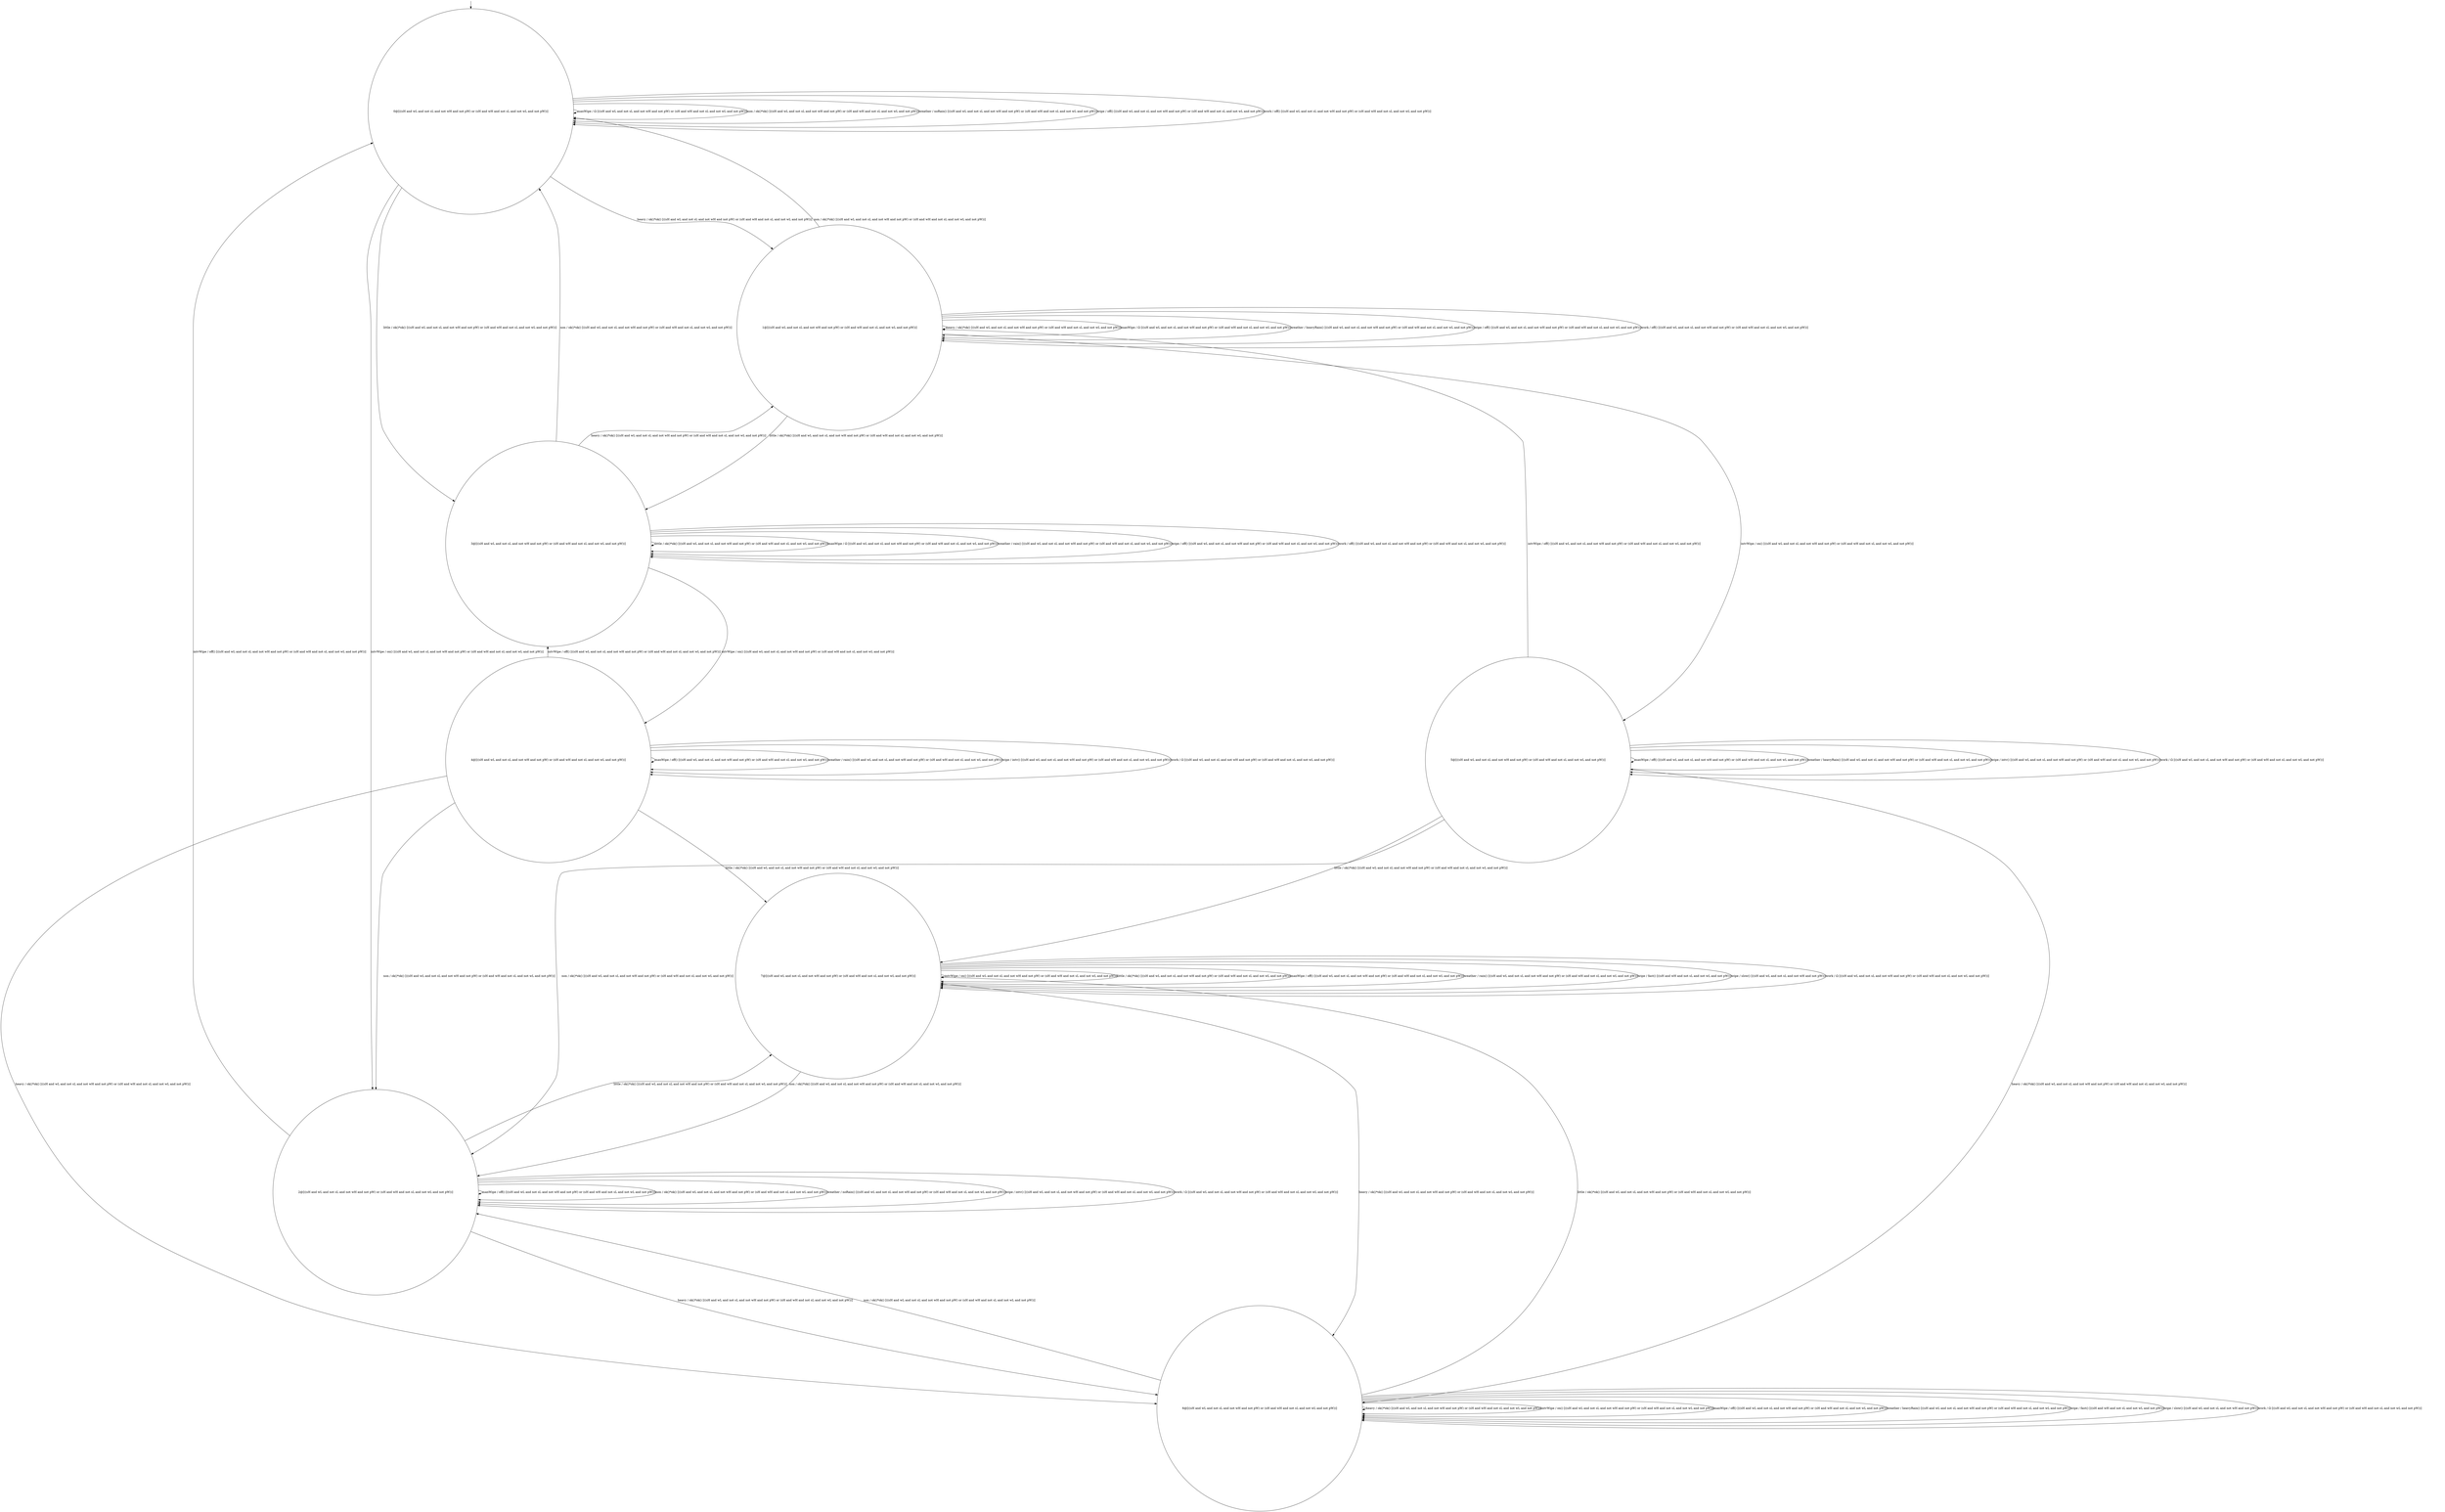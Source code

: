 digraph g {
	edge [lblstyle="above, sloped"];
	s0 [shape="circle" label="0@[((sH and wL and not sL and not wH and not pW) or (sH and wH and not sL and not wL and not pW))]"];
	s1 [shape="circle" label="1@[((sH and wL and not sL and not wH and not pW) or (sH and wH and not sL and not wL and not pW))]"];
	s2 [shape="circle" label="2@[((sH and wL and not sL and not wH and not pW) or (sH and wH and not sL and not wL and not pW))]"];
	s3 [shape="circle" label="3@[((sH and wL and not sL and not wH and not pW) or (sH and wH and not sL and not wL and not pW))]"];
	s4 [shape="circle" label="4@[((sH and wL and not sL and not wH and not pW) or (sH and wH and not sL and not wL and not pW))]"];
	s5 [shape="circle" label="5@[((sH and wL and not sL and not wH and not pW) or (sH and wH and not sL and not wL and not pW))]"];
	s6 [shape="circle" label="6@[((sH and wL and not sL and not wH and not pW) or (sH and wH and not sL and not wL and not pW))]"];
	s7 [shape="circle" label="7@[((sH and wL and not sL and not wH and not pW) or (sH and wH and not sL and not wL and not pW))]"];
	s0 -> s1 [label="heavy / ok()*ok() [((sH and wL and not sL and not wH and not pW) or (sH and wH and not sL and not wL and not pW))]"];
	s0 -> s2 [label="intvWipe / on() [((sH and wL and not sL and not wH and not pW) or (sH and wH and not sL and not wL and not pW))]"];
	s0 -> s3 [label="little / ok()*ok() [((sH and wL and not sL and not wH and not pW) or (sH and wH and not sL and not wL and not pW))]"];
	s0 -> s0 [label="manWipe / Ω [((sH and wL and not sL and not wH and not pW) or (sH and wH and not sL and not wL and not pW))]"];
	s0 -> s0 [label="non / ok()*ok() [((sH and wL and not sL and not wH and not pW) or (sH and wH and not sL and not wL and not pW))]"];
	s0 -> s0 [label="weather / noRain() [((sH and wL and not sL and not wH and not pW) or (sH and wH and not sL and not wL and not pW))]"];
	s0 -> s0 [label="wipe / off() [((sH and wL and not sL and not wH and not pW) or (sH and wH and not sL and not wL and not pW))]"];
	s0 -> s0 [label="work / off() [((sH and wL and not sL and not wH and not pW) or (sH and wH and not sL and not wL and not pW))]"];
	s1 -> s1 [label="heavy / ok()*ok() [((sH and wL and not sL and not wH and not pW) or (sH and wH and not sL and not wL and not pW))]"];
	s1 -> s5 [label="intvWipe / on() [((sH and wL and not sL and not wH and not pW) or (sH and wH and not sL and not wL and not pW))]"];
	s1 -> s3 [label="little / ok()*ok() [((sH and wL and not sL and not wH and not pW) or (sH and wH and not sL and not wL and not pW))]"];
	s1 -> s1 [label="manWipe / Ω [((sH and wL and not sL and not wH and not pW) or (sH and wH and not sL and not wL and not pW))]"];
	s1 -> s0 [label="non / ok()*ok() [((sH and wL and not sL and not wH and not pW) or (sH and wH and not sL and not wL and not pW))]"];
	s1 -> s1 [label="weather / heavyRain() [((sH and wL and not sL and not wH and not pW) or (sH and wH and not sL and not wL and not pW))]"];
	s1 -> s1 [label="wipe / off() [((sH and wL and not sL and not wH and not pW) or (sH and wH and not sL and not wL and not pW))]"];
	s1 -> s1 [label="work / off() [((sH and wL and not sL and not wH and not pW) or (sH and wH and not sL and not wL and not pW))]"];
	s2 -> s6 [label="heavy / ok()*ok() [((sH and wL and not sL and not wH and not pW) or (sH and wH and not sL and not wL and not pW))]"];
	s2 -> s0 [label="intvWipe / off() [((sH and wL and not sL and not wH and not pW) or (sH and wH and not sL and not wL and not pW))]"];
	s2 -> s7 [label="little / ok()*ok() [((sH and wL and not sL and not wH and not pW) or (sH and wH and not sL and not wL and not pW))]"];
	s2 -> s2 [label="manWipe / off() [((sH and wL and not sL and not wH and not pW) or (sH and wH and not sL and not wL and not pW))]"];
	s2 -> s2 [label="non / ok()*ok() [((sH and wL and not sL and not wH and not pW) or (sH and wH and not sL and not wL and not pW))]"];
	s2 -> s2 [label="weather / noRain() [((sH and wL and not sL and not wH and not pW) or (sH and wH and not sL and not wL and not pW))]"];
	s2 -> s2 [label="wipe / intv() [((sH and wL and not sL and not wH and not pW) or (sH and wH and not sL and not wL and not pW))]"];
	s2 -> s2 [label="work / Ω [((sH and wL and not sL and not wH and not pW) or (sH and wH and not sL and not wL and not pW))]"];
	s3 -> s1 [label="heavy / ok()*ok() [((sH and wL and not sL and not wH and not pW) or (sH and wH and not sL and not wL and not pW))]"];
	s3 -> s4 [label="intvWipe / on() [((sH and wL and not sL and not wH and not pW) or (sH and wH and not sL and not wL and not pW))]"];
	s3 -> s3 [label="little / ok()*ok() [((sH and wL and not sL and not wH and not pW) or (sH and wH and not sL and not wL and not pW))]"];
	s3 -> s3 [label="manWipe / Ω [((sH and wL and not sL and not wH and not pW) or (sH and wH and not sL and not wL and not pW))]"];
	s3 -> s0 [label="non / ok()*ok() [((sH and wL and not sL and not wH and not pW) or (sH and wH and not sL and not wL and not pW))]"];
	s3 -> s3 [label="weather / rain() [((sH and wL and not sL and not wH and not pW) or (sH and wH and not sL and not wL and not pW))]"];
	s3 -> s3 [label="wipe / off() [((sH and wL and not sL and not wH and not pW) or (sH and wH and not sL and not wL and not pW))]"];
	s3 -> s3 [label="work / off() [((sH and wL and not sL and not wH and not pW) or (sH and wH and not sL and not wL and not pW))]"];
	s4 -> s6 [label="heavy / ok()*ok() [((sH and wL and not sL and not wH and not pW) or (sH and wH and not sL and not wL and not pW))]"];
	s4 -> s3 [label="intvWipe / off() [((sH and wL and not sL and not wH and not pW) or (sH and wH and not sL and not wL and not pW))]"];
	s4 -> s7 [label="little / ok()*ok() [((sH and wL and not sL and not wH and not pW) or (sH and wH and not sL and not wL and not pW))]"];
	s4 -> s4 [label="manWipe / off() [((sH and wL and not sL and not wH and not pW) or (sH and wH and not sL and not wL and not pW))]"];
	s4 -> s2 [label="non / ok()*ok() [((sH and wL and not sL and not wH and not pW) or (sH and wH and not sL and not wL and not pW))]"];
	s4 -> s4 [label="weather / rain() [((sH and wL and not sL and not wH and not pW) or (sH and wH and not sL and not wL and not pW))]"];
	s4 -> s4 [label="wipe / intv() [((sH and wL and not sL and not wH and not pW) or (sH and wH and not sL and not wL and not pW))]"];
	s4 -> s4 [label="work / Ω [((sH and wL and not sL and not wH and not pW) or (sH and wH and not sL and not wL and not pW))]"];
	s5 -> s6 [label="heavy / ok()*ok() [((sH and wL and not sL and not wH and not pW) or (sH and wH and not sL and not wL and not pW))]"];
	s5 -> s1 [label="intvWipe / off() [((sH and wL and not sL and not wH and not pW) or (sH and wH and not sL and not wL and not pW))]"];
	s5 -> s7 [label="little / ok()*ok() [((sH and wL and not sL and not wH and not pW) or (sH and wH and not sL and not wL and not pW))]"];
	s5 -> s5 [label="manWipe / off() [((sH and wL and not sL and not wH and not pW) or (sH and wH and not sL and not wL and not pW))]"];
	s5 -> s2 [label="non / ok()*ok() [((sH and wL and not sL and not wH and not pW) or (sH and wH and not sL and not wL and not pW))]"];
	s5 -> s5 [label="weather / heavyRain() [((sH and wL and not sL and not wH and not pW) or (sH and wH and not sL and not wL and not pW))]"];
	s5 -> s5 [label="wipe / intv() [((sH and wL and not sL and not wH and not pW) or (sH and wH and not sL and not wL and not pW))]"];
	s5 -> s5 [label="work / Ω [((sH and wL and not sL and not wH and not pW) or (sH and wH and not sL and not wL and not pW))]"];
	s6 -> s6 [label="heavy / ok()*ok() [((sH and wL and not sL and not wH and not pW) or (sH and wH and not sL and not wL and not pW))]"];
	s6 -> s6 [label="intvWipe / on() [((sH and wL and not sL and not wH and not pW) or (sH and wH and not sL and not wL and not pW))]"];
	s6 -> s7 [label="little / ok()*ok() [((sH and wL and not sL and not wH and not pW) or (sH and wH and not sL and not wL and not pW))]"];
	s6 -> s6 [label="manWipe / off() [((sH and wL and not sL and not wH and not pW) or (sH and wH and not sL and not wL and not pW))]"];
	s6 -> s2 [label="non / ok()*ok() [((sH and wL and not sL and not wH and not pW) or (sH and wH and not sL and not wL and not pW))]"];
	s6 -> s6 [label="weather / heavyRain() [((sH and wL and not sL and not wH and not pW) or (sH and wH and not sL and not wL and not pW))]"];
	s6 -> s6 [label="wipe / fast() [((sH and wH and not sL and not wL and not pW))]"];
	s6 -> s6 [label="wipe / slow() [((sH and wL and not sL and not wH and not pW))]"];
	s6 -> s6 [label="work / Ω [((sH and wL and not sL and not wH and not pW) or (sH and wH and not sL and not wL and not pW))]"];
	s7 -> s6 [label="heavy / ok()*ok() [((sH and wL and not sL and not wH and not pW) or (sH and wH and not sL and not wL and not pW))]"];
	s7 -> s7 [label="intvWipe / on() [((sH and wL and not sL and not wH and not pW) or (sH and wH and not sL and not wL and not pW))]"];
	s7 -> s7 [label="little / ok()*ok() [((sH and wL and not sL and not wH and not pW) or (sH and wH and not sL and not wL and not pW))]"];
	s7 -> s7 [label="manWipe / off() [((sH and wL and not sL and not wH and not pW) or (sH and wH and not sL and not wL and not pW))]"];
	s7 -> s2 [label="non / ok()*ok() [((sH and wL and not sL and not wH and not pW) or (sH and wH and not sL and not wL and not pW))]"];
	s7 -> s7 [label="weather / rain() [((sH and wL and not sL and not wH and not pW) or (sH and wH and not sL and not wL and not pW))]"];
	s7 -> s7 [label="wipe / fast() [((sH and wH and not sL and not wL and not pW))]"];
	s7 -> s7 [label="wipe / slow() [((sH and wL and not sL and not wH and not pW))]"];
	s7 -> s7 [label="work / Ω [((sH and wL and not sL and not wH and not pW) or (sH and wH and not sL and not wL and not pW))]"];
	__start0 [label="" shape="none" width="0" height="0"];
	__start0 -> s0;
}